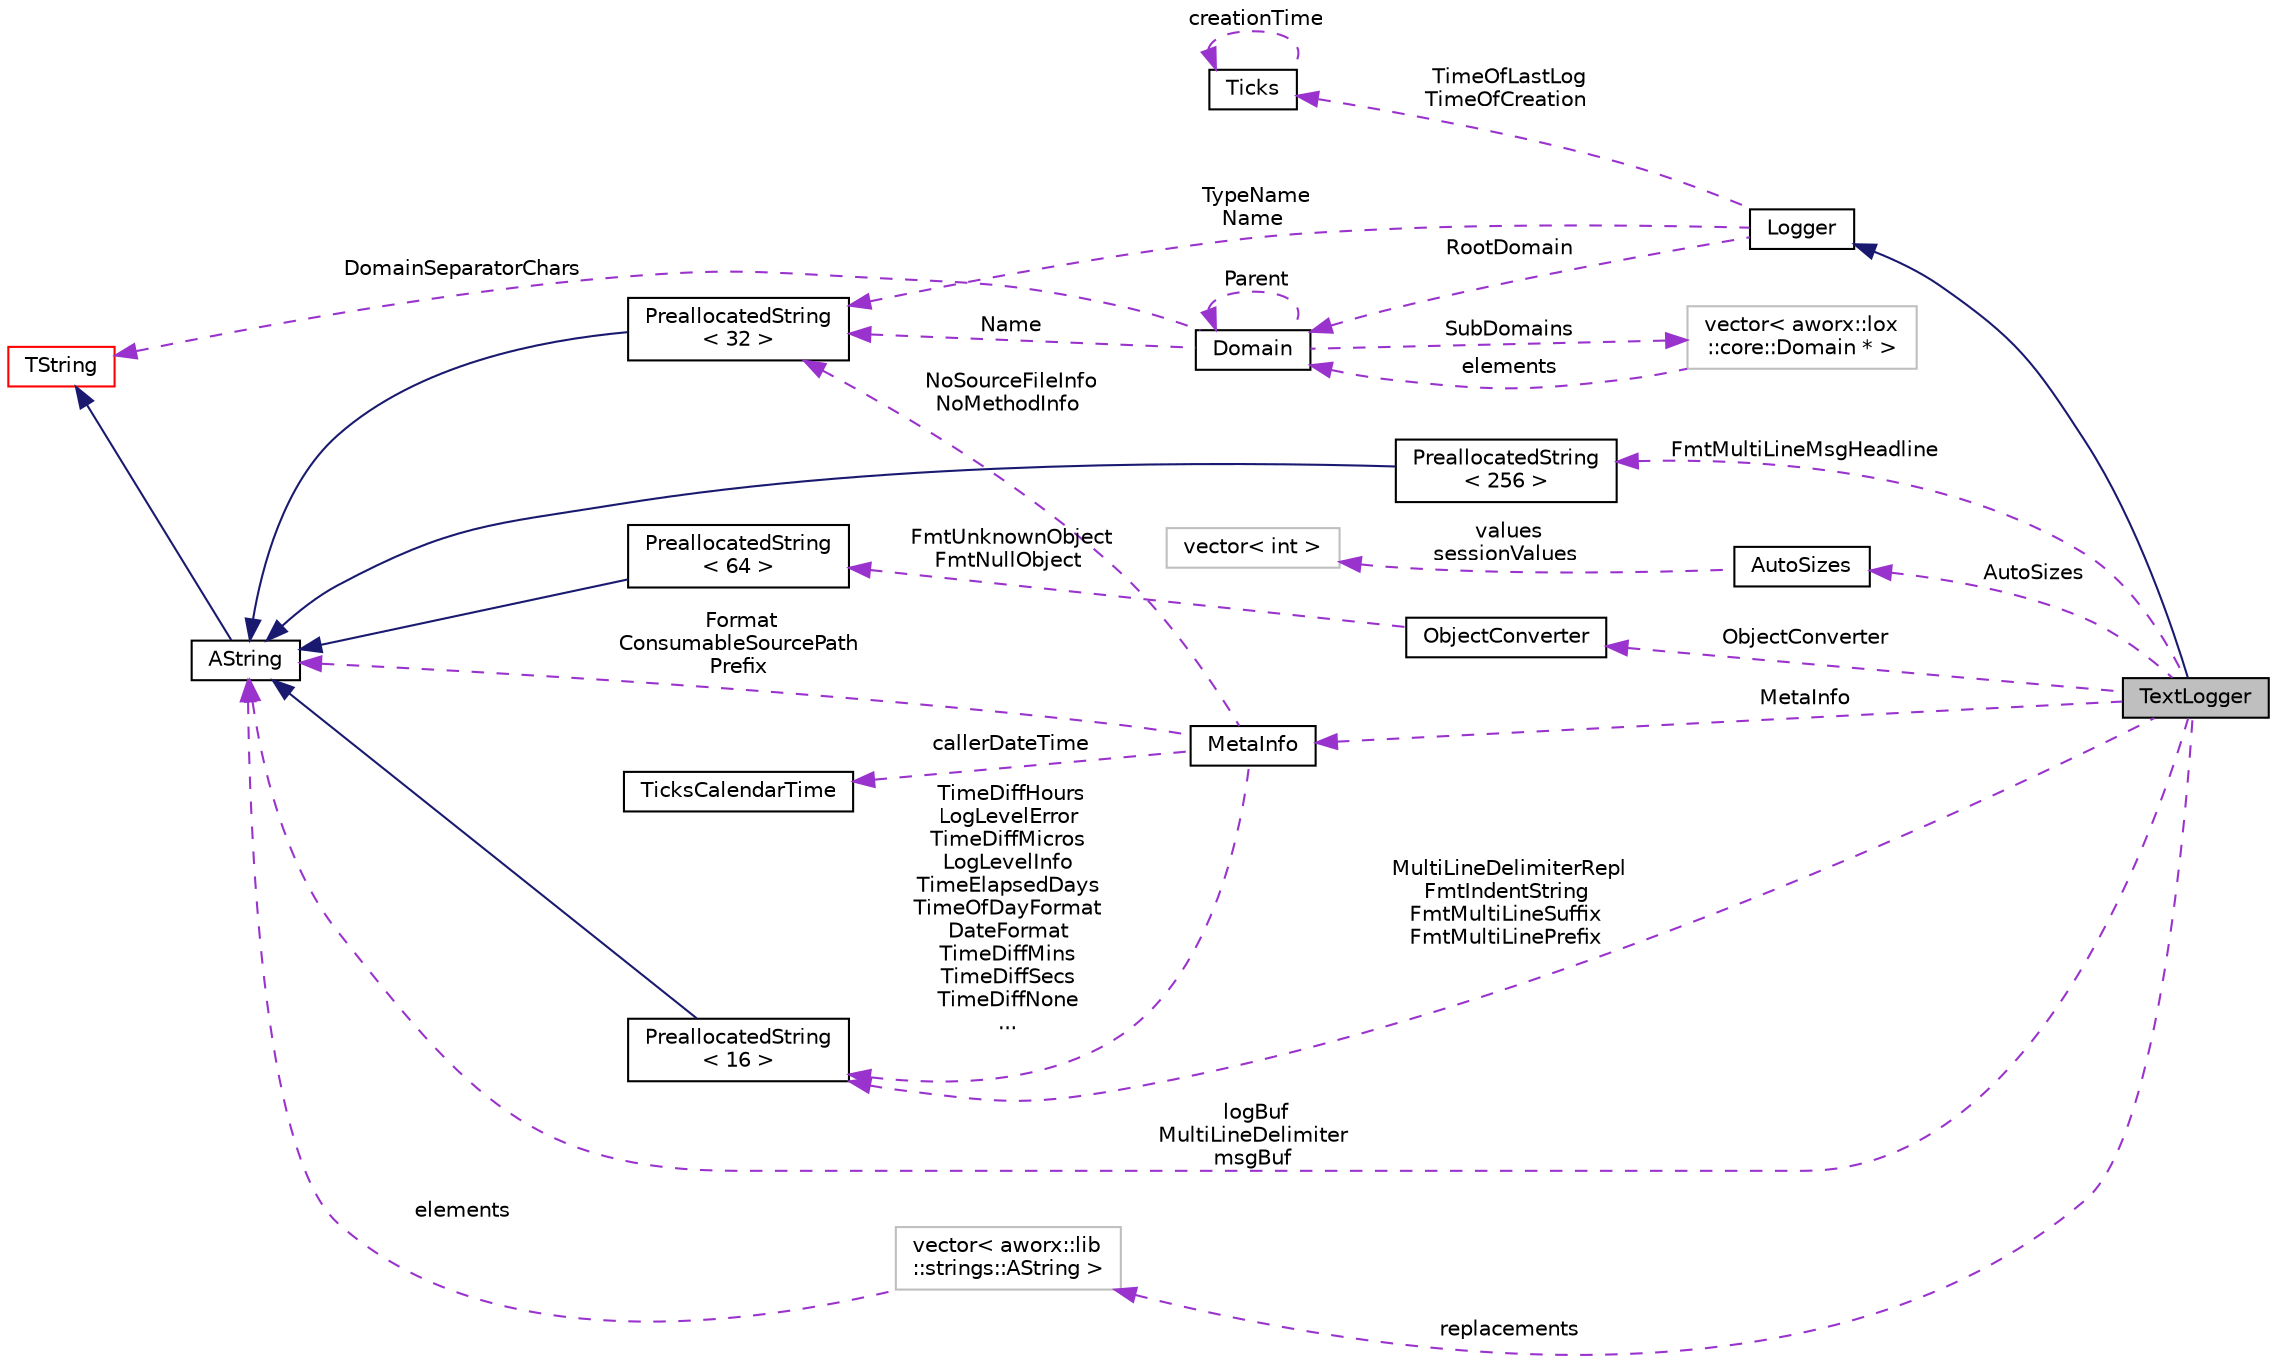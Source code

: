 digraph "TextLogger"
{
  edge [fontname="Helvetica",fontsize="10",labelfontname="Helvetica",labelfontsize="10"];
  node [fontname="Helvetica",fontsize="10",shape=record];
  rankdir="LR";
  Node1 [label="TextLogger",height=0.2,width=0.4,color="black", fillcolor="grey75", style="filled", fontcolor="black"];
  Node2 -> Node1 [dir="back",color="midnightblue",fontsize="10",style="solid",fontname="Helvetica"];
  Node2 [label="Logger",height=0.2,width=0.4,color="black", fillcolor="white", style="filled",URL="$classaworx_1_1lox_1_1core_1_1Logger.html"];
  Node3 -> Node2 [dir="back",color="darkorchid3",fontsize="10",style="dashed",label=" TimeOfLastLog\nTimeOfCreation" ,fontname="Helvetica"];
  Node3 [label="Ticks",height=0.2,width=0.4,color="black", fillcolor="white", style="filled",URL="$classaworx_1_1lib_1_1time_1_1Ticks.html"];
  Node3 -> Node3 [dir="back",color="darkorchid3",fontsize="10",style="dashed",label=" creationTime" ,fontname="Helvetica"];
  Node4 -> Node2 [dir="back",color="darkorchid3",fontsize="10",style="dashed",label=" TypeName\nName" ,fontname="Helvetica"];
  Node4 [label="PreallocatedString\l\< 32 \>",height=0.2,width=0.4,color="black", fillcolor="white", style="filled",URL="$classaworx_1_1lib_1_1strings_1_1PreallocatedString.html"];
  Node5 -> Node4 [dir="back",color="midnightblue",fontsize="10",style="solid",fontname="Helvetica"];
  Node5 [label="AString",height=0.2,width=0.4,color="black", fillcolor="white", style="filled",URL="$classaworx_1_1lib_1_1strings_1_1AString.html"];
  Node6 -> Node5 [dir="back",color="midnightblue",fontsize="10",style="solid",fontname="Helvetica"];
  Node6 [label="TString",height=0.2,width=0.4,color="red", fillcolor="white", style="filled",URL="$classaworx_1_1lib_1_1strings_1_1TString.html"];
  Node7 -> Node2 [dir="back",color="darkorchid3",fontsize="10",style="dashed",label=" RootDomain" ,fontname="Helvetica"];
  Node7 [label="Domain",height=0.2,width=0.4,color="black", fillcolor="white", style="filled",URL="$classaworx_1_1lox_1_1core_1_1Domain.html"];
  Node6 -> Node7 [dir="back",color="darkorchid3",fontsize="10",style="dashed",label=" DomainSeparatorChars" ,fontname="Helvetica"];
  Node4 -> Node7 [dir="back",color="darkorchid3",fontsize="10",style="dashed",label=" Name" ,fontname="Helvetica"];
  Node8 -> Node7 [dir="back",color="darkorchid3",fontsize="10",style="dashed",label=" SubDomains" ,fontname="Helvetica"];
  Node8 [label="vector\< aworx::lox\l::core::Domain * \>",height=0.2,width=0.4,color="grey75", fillcolor="white", style="filled"];
  Node7 -> Node8 [dir="back",color="darkorchid3",fontsize="10",style="dashed",label=" elements" ,fontname="Helvetica"];
  Node7 -> Node7 [dir="back",color="darkorchid3",fontsize="10",style="dashed",label=" Parent" ,fontname="Helvetica"];
  Node9 -> Node1 [dir="back",color="darkorchid3",fontsize="10",style="dashed",label=" AutoSizes" ,fontname="Helvetica"];
  Node9 [label="AutoSizes",height=0.2,width=0.4,color="black", fillcolor="white", style="filled",URL="$classaworx_1_1lox_1_1core_1_1textlogger_1_1AutoSizes.html"];
  Node10 -> Node9 [dir="back",color="darkorchid3",fontsize="10",style="dashed",label=" values\nsessionValues" ,fontname="Helvetica"];
  Node10 [label="vector\< int \>",height=0.2,width=0.4,color="grey75", fillcolor="white", style="filled"];
  Node11 -> Node1 [dir="back",color="darkorchid3",fontsize="10",style="dashed",label=" replacements" ,fontname="Helvetica"];
  Node11 [label="vector\< aworx::lib\l::strings::AString \>",height=0.2,width=0.4,color="grey75", fillcolor="white", style="filled"];
  Node5 -> Node11 [dir="back",color="darkorchid3",fontsize="10",style="dashed",label=" elements" ,fontname="Helvetica"];
  Node12 -> Node1 [dir="back",color="darkorchid3",fontsize="10",style="dashed",label=" MultiLineDelimiterRepl\nFmtIndentString\nFmtMultiLineSuffix\nFmtMultiLinePrefix" ,fontname="Helvetica"];
  Node12 [label="PreallocatedString\l\< 16 \>",height=0.2,width=0.4,color="black", fillcolor="white", style="filled",URL="$classaworx_1_1lib_1_1strings_1_1PreallocatedString.html"];
  Node5 -> Node12 [dir="back",color="midnightblue",fontsize="10",style="solid",fontname="Helvetica"];
  Node13 -> Node1 [dir="back",color="darkorchid3",fontsize="10",style="dashed",label=" MetaInfo" ,fontname="Helvetica"];
  Node13 [label="MetaInfo",height=0.2,width=0.4,color="black", fillcolor="white", style="filled",URL="$classaworx_1_1lox_1_1core_1_1textlogger_1_1MetaInfo.html"];
  Node12 -> Node13 [dir="back",color="darkorchid3",fontsize="10",style="dashed",label=" TimeDiffHours\nLogLevelError\nTimeDiffMicros\nLogLevelInfo\nTimeElapsedDays\nTimeOfDayFormat\nDateFormat\nTimeDiffMins\nTimeDiffSecs\nTimeDiffNone\n..." ,fontname="Helvetica"];
  Node5 -> Node13 [dir="back",color="darkorchid3",fontsize="10",style="dashed",label=" Format\nConsumableSourcePath\lPrefix" ,fontname="Helvetica"];
  Node4 -> Node13 [dir="back",color="darkorchid3",fontsize="10",style="dashed",label=" NoSourceFileInfo\nNoMethodInfo" ,fontname="Helvetica"];
  Node14 -> Node13 [dir="back",color="darkorchid3",fontsize="10",style="dashed",label=" callerDateTime" ,fontname="Helvetica"];
  Node14 [label="TicksCalendarTime",height=0.2,width=0.4,color="black", fillcolor="white", style="filled",URL="$classaworx_1_1lib_1_1time_1_1TicksCalendarTime.html"];
  Node5 -> Node1 [dir="back",color="darkorchid3",fontsize="10",style="dashed",label=" logBuf\nMultiLineDelimiter\nmsgBuf" ,fontname="Helvetica"];
  Node15 -> Node1 [dir="back",color="darkorchid3",fontsize="10",style="dashed",label=" FmtMultiLineMsgHeadline" ,fontname="Helvetica"];
  Node15 [label="PreallocatedString\l\< 256 \>",height=0.2,width=0.4,color="black", fillcolor="white", style="filled",URL="$classaworx_1_1lib_1_1strings_1_1PreallocatedString.html"];
  Node5 -> Node15 [dir="back",color="midnightblue",fontsize="10",style="solid",fontname="Helvetica"];
  Node16 -> Node1 [dir="back",color="darkorchid3",fontsize="10",style="dashed",label=" ObjectConverter" ,fontname="Helvetica"];
  Node16 [label="ObjectConverter",height=0.2,width=0.4,color="black", fillcolor="white", style="filled",URL="$classaworx_1_1lox_1_1core_1_1textlogger_1_1ObjectConverter.html"];
  Node17 -> Node16 [dir="back",color="darkorchid3",fontsize="10",style="dashed",label=" FmtUnknownObject\nFmtNullObject" ,fontname="Helvetica"];
  Node17 [label="PreallocatedString\l\< 64 \>",height=0.2,width=0.4,color="black", fillcolor="white", style="filled",URL="$classaworx_1_1lib_1_1strings_1_1PreallocatedString.html"];
  Node5 -> Node17 [dir="back",color="midnightblue",fontsize="10",style="solid",fontname="Helvetica"];
}
